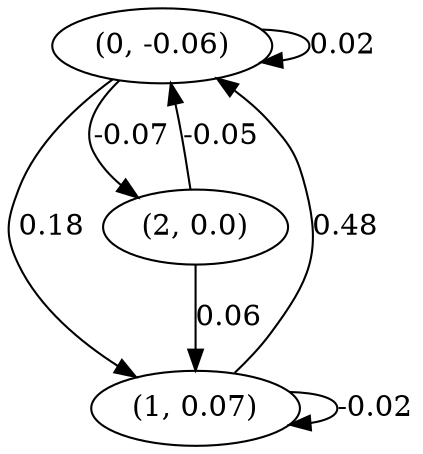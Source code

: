 digraph {
    0 [ label = "(0, -0.06)" ]
    1 [ label = "(1, 0.07)" ]
    2 [ label = "(2, 0.0)" ]
    0 -> 0 [ label = "0.02" ]
    1 -> 1 [ label = "-0.02" ]
    1 -> 0 [ label = "0.48" ]
    2 -> 0 [ label = "-0.05" ]
    0 -> 1 [ label = "0.18" ]
    2 -> 1 [ label = "0.06" ]
    0 -> 2 [ label = "-0.07" ]
}

